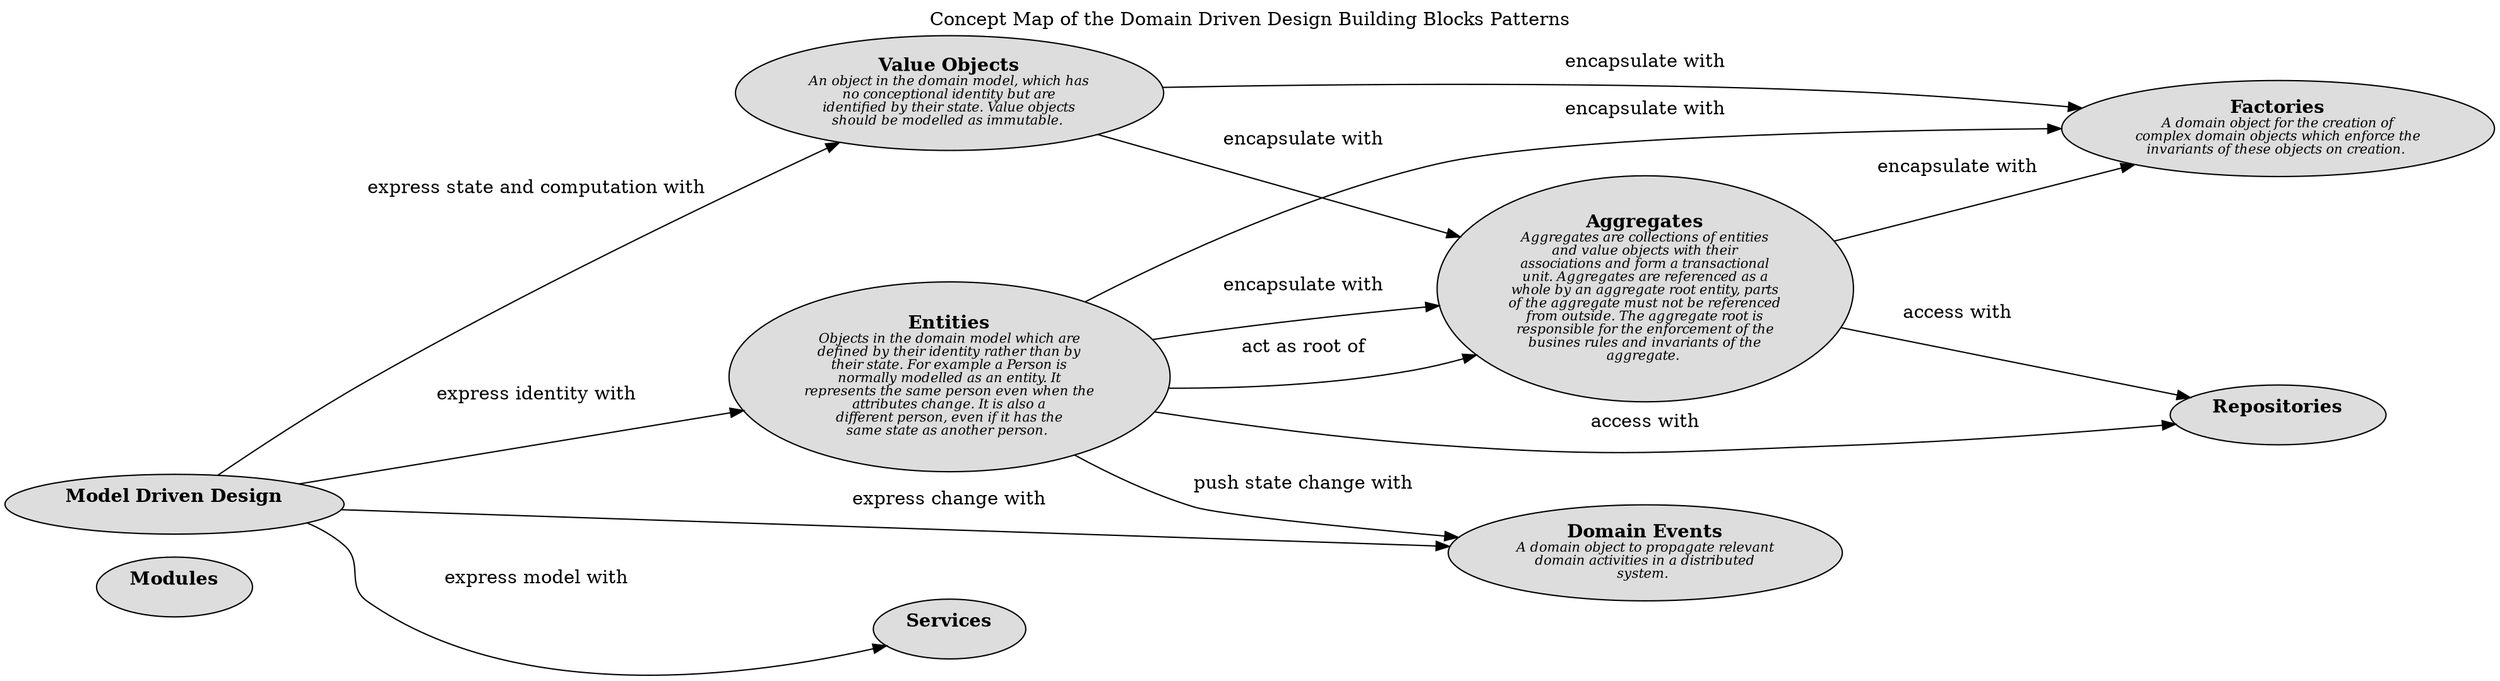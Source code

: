 digraph "Concept Map of the Domain Driven Design Building Blocks Patterns" {
  labelloc= "t"
  label="Concept Map of the Domain Driven Design Building Blocks Patterns"
  rankdir="LR"

  layout=dot
software_development_domain_driven_design_building_blocks__c_modules [shape=ellipse style=filled fillcolor="#dddddd" label=<<B>Modules</B><BR/><FONT POINT-SIZE="10"><I> </I></FONT>>]
software_development_domain_driven_design_building_blocks__c_value_objects [shape=ellipse style=filled fillcolor="#dddddd" label=<<B>Value Objects</B><BR/><FONT POINT-SIZE="10"><I>An object in the domain model, which has<BR/>no conceptional identity but are<BR/>identified by their state. Value objects<BR/>should be modelled as immutable. </I></FONT>>]
software_development_domain_driven_design_building_blocks__c_services [shape=ellipse style=filled fillcolor="#dddddd" label=<<B>Services</B><BR/><FONT POINT-SIZE="10"><I> </I></FONT>>]
software_development_domain_driven_design_modelling__c_model_driven_design [shape=ellipse style=filled fillcolor="#dddddd" label=<<B>Model Driven Design</B><BR/><FONT POINT-SIZE="10"><I> </I></FONT>>]
software_development_domain_driven_design_building_blocks__c_entities [shape=ellipse style=filled fillcolor="#dddddd" label=<<B>Entities</B><BR/><FONT POINT-SIZE="10"><I>Objects in the domain model which are<BR/>defined by their identity rather than by<BR/>their state. For example a Person is<BR/>normally modelled as an entity. It<BR/>represents the same person even when the<BR/>attributes change. It is also a<BR/>different person, even if it has the<BR/>same state as another person. </I></FONT>>]
software_development_domain_driven_design_building_blocks__c_domain_events [shape=ellipse style=filled fillcolor="#dddddd" label=<<B>Domain Events</B><BR/><FONT POINT-SIZE="10"><I>A domain object to propagate relevant<BR/>domain activities in a distributed<BR/>system. </I></FONT>>]
software_development_domain_driven_design_building_blocks__c_factories [shape=ellipse style=filled fillcolor="#dddddd" label=<<B>Factories</B><BR/><FONT POINT-SIZE="10"><I>A domain object for the creation of<BR/>complex domain objects which enforce the<BR/>invariants of these objects on creation. </I></FONT>>]
software_development_domain_driven_design_building_blocks__c_aggregates [shape=ellipse style=filled fillcolor="#dddddd" label=<<B>Aggregates</B><BR/><FONT POINT-SIZE="10"><I>Aggregates are collections of entities<BR/>and value objects with their<BR/>associations and form a transactional<BR/>unit. Aggregates are referenced as a<BR/>whole by an aggregate root entity, parts<BR/>of the aggregate must not be referenced<BR/>from outside. The aggregate root is<BR/>responsible for the enforcement of the<BR/>busines rules and invariants of the<BR/>aggregate. </I></FONT>>]
software_development_domain_driven_design_building_blocks__c_repositories [shape=ellipse style=filled fillcolor="#dddddd" label=<<B>Repositories</B><BR/><FONT POINT-SIZE="10"><I> </I></FONT>>]
 
software_development_domain_driven_design_building_blocks__c_entities -> software_development_domain_driven_design_building_blocks__c_aggregates [label=<encapsulate with<BR/><FONT POINT-SIZE="10"><I> </I></FONT>>]
software_development_domain_driven_design_building_blocks__c_value_objects -> software_development_domain_driven_design_building_blocks__c_aggregates [label=<encapsulate with<BR/><FONT POINT-SIZE="10"><I> </I></FONT>>]
software_development_domain_driven_design_building_blocks__c_entities -> software_development_domain_driven_design_building_blocks__c_domain_events [label=<push state change with<BR/><FONT POINT-SIZE="10"><I> </I></FONT>>]
software_development_domain_driven_design_building_blocks__c_entities -> software_development_domain_driven_design_building_blocks__c_repositories [label=<access with<BR/><FONT POINT-SIZE="10"><I> </I></FONT>>]
software_development_domain_driven_design_building_blocks__c_aggregates -> software_development_domain_driven_design_building_blocks__c_repositories [label=<access with<BR/><FONT POINT-SIZE="10"><I> </I></FONT>>]
software_development_domain_driven_design_building_blocks__c_value_objects -> software_development_domain_driven_design_building_blocks__c_factories [label=<encapsulate with<BR/><FONT POINT-SIZE="10"><I> </I></FONT>>]
software_development_domain_driven_design_building_blocks__c_entities -> software_development_domain_driven_design_building_blocks__c_aggregates [label=<act as root of<BR/><FONT POINT-SIZE="10"><I> </I></FONT>>]
software_development_domain_driven_design_modelling__c_model_driven_design -> software_development_domain_driven_design_building_blocks__c_domain_events [label=<express change with<BR/><FONT POINT-SIZE="10"><I> </I></FONT>>]
software_development_domain_driven_design_building_blocks__c_entities -> software_development_domain_driven_design_building_blocks__c_factories [label=<encapsulate with<BR/><FONT POINT-SIZE="10"><I> </I></FONT>>]
software_development_domain_driven_design_modelling__c_model_driven_design -> software_development_domain_driven_design_building_blocks__c_services [label=<express model with<BR/><FONT POINT-SIZE="10"><I> </I></FONT>>]
software_development_domain_driven_design_modelling__c_model_driven_design -> software_development_domain_driven_design_building_blocks__c_value_objects [label=<express state and computation with<BR/><FONT POINT-SIZE="10"><I> </I></FONT>>]
software_development_domain_driven_design_modelling__c_model_driven_design -> software_development_domain_driven_design_building_blocks__c_entities [label=<express identity with<BR/><FONT POINT-SIZE="10"><I> </I></FONT>>]
software_development_domain_driven_design_building_blocks__c_aggregates -> software_development_domain_driven_design_building_blocks__c_factories [label=<encapsulate with<BR/><FONT POINT-SIZE="10"><I> </I></FONT>>]
 
}

// (generated by Overarch with template views/view.dot.cmb)
